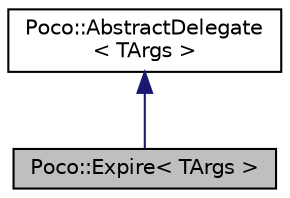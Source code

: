 digraph "Poco::Expire&lt; TArgs &gt;"
{
 // LATEX_PDF_SIZE
  edge [fontname="Helvetica",fontsize="10",labelfontname="Helvetica",labelfontsize="10"];
  node [fontname="Helvetica",fontsize="10",shape=record];
  Node1 [label="Poco::Expire\< TArgs \>",height=0.2,width=0.4,color="black", fillcolor="grey75", style="filled", fontcolor="black",tooltip=" "];
  Node2 -> Node1 [dir="back",color="midnightblue",fontsize="10",style="solid",fontname="Helvetica"];
  Node2 [label="Poco::AbstractDelegate\l\< TArgs \>",height=0.2,width=0.4,color="black", fillcolor="white", style="filled",URL="$classPoco_1_1AbstractDelegate.html",tooltip="Base class for Delegate and Expire."];
}
